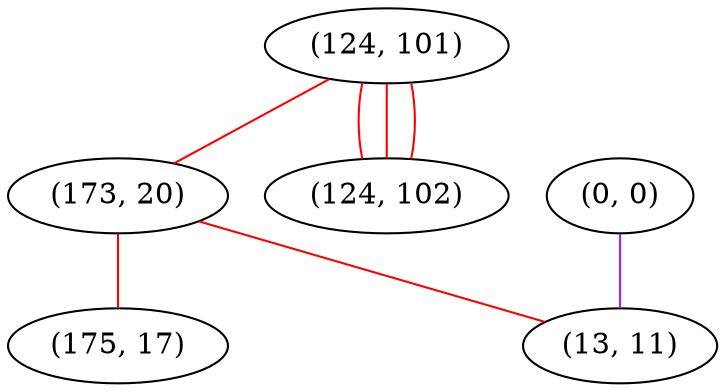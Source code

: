 graph "" {
"(124, 101)";
"(0, 0)";
"(173, 20)";
"(13, 11)";
"(124, 102)";
"(175, 17)";
"(124, 101)" -- "(173, 20)"  [color=red, key=0, weight=1];
"(124, 101)" -- "(124, 102)"  [color=red, key=0, weight=1];
"(124, 101)" -- "(124, 102)"  [color=red, key=1, weight=1];
"(124, 101)" -- "(124, 102)"  [color=red, key=2, weight=1];
"(0, 0)" -- "(13, 11)"  [color=purple, key=0, weight=4];
"(173, 20)" -- "(175, 17)"  [color=red, key=0, weight=1];
"(173, 20)" -- "(13, 11)"  [color=red, key=0, weight=1];
}
